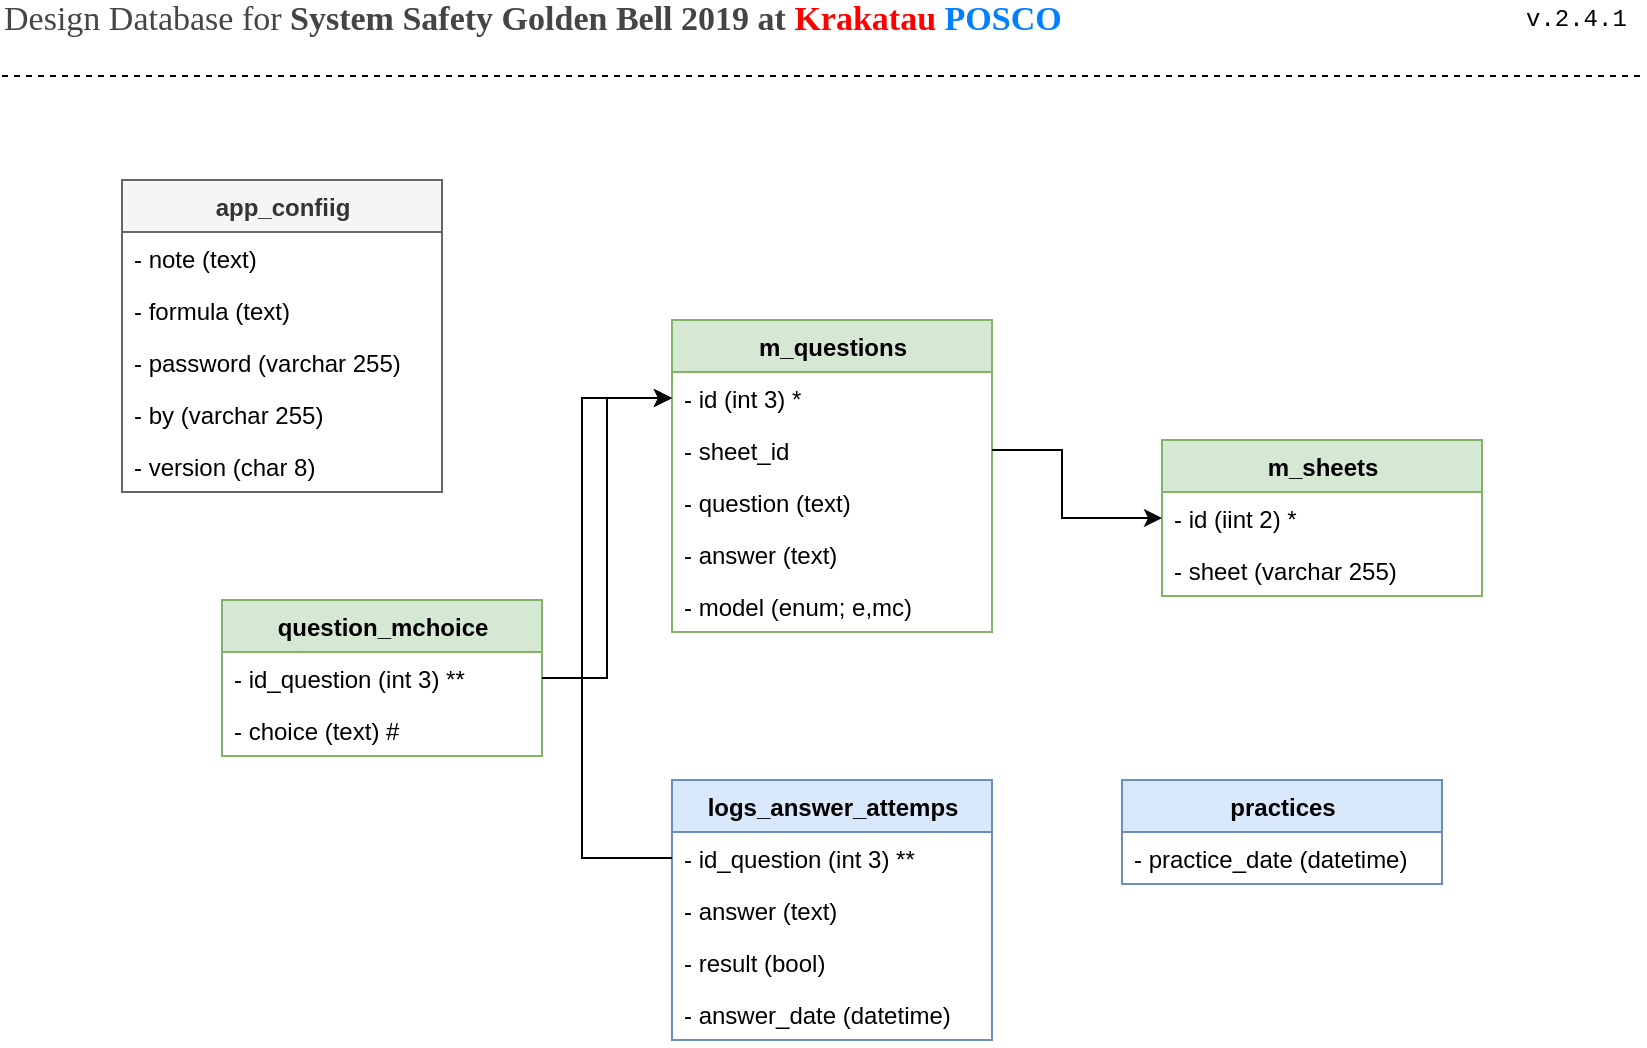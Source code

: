 <mxfile version="12.4.3" type="device" pages="1"><diagram id="CBDm-Vqj0tycI8sWJG-5" name="Page-1"><mxGraphModel dx="1108" dy="492" grid="1" gridSize="10" guides="1" tooltips="1" connect="1" arrows="1" fold="1" page="1" pageScale="1" pageWidth="850" pageHeight="1100" math="0" shadow="0"><root><mxCell id="0"/><mxCell id="1" parent="0"/><mxCell id="XuhndCOI2UbaHhxTiA3H-1" value="&lt;font color=&quot;#454545&quot;&gt;Design Database for &lt;/font&gt;&lt;b&gt;&lt;font color=&quot;#454545&quot;&gt;System Safety Golden Bell 2019 at&lt;/font&gt; &lt;font color=&quot;#ff0000&quot;&gt;Krakatau &lt;/font&gt;&lt;font color=&quot;#007fff&quot;&gt;POSCO&lt;/font&gt;&lt;/b&gt;" style="text;html=1;strokeColor=none;fillColor=none;align=left;verticalAlign=middle;whiteSpace=wrap;rounded=0;fontSize=17;fontFamily=Comic Sans MS;" parent="1" vertex="1"><mxGeometry x="9" y="20" width="690" height="20" as="geometry"/></mxCell><mxCell id="XuhndCOI2UbaHhxTiA3H-4" value="" style="endArrow=none;dashed=1;html=1;fontFamily=Comic Sans MS;fontSize=17;fontColor=#454545;" parent="1" edge="1"><mxGeometry width="50" height="50" relative="1" as="geometry"><mxPoint x="10" y="58" as="sourcePoint"/><mxPoint x="830" y="58" as="targetPoint"/></mxGeometry></mxCell><mxCell id="XuhndCOI2UbaHhxTiA3H-5" value="v.2.4.1" style="text;strokeColor=none;fillColor=none;align=left;verticalAlign=middle;rounded=0;fontSize=12;fontFamily=Courier New;whiteSpace=wrap;html=1;" parent="1" vertex="1"><mxGeometry x="770" y="20" width="61" height="20" as="geometry"/></mxCell><mxCell id="XuhndCOI2UbaHhxTiA3H-15" value="app_confiig" style="swimlane;fontStyle=1;align=center;verticalAlign=top;childLayout=stackLayout;horizontal=1;startSize=26;horizontalStack=0;resizeParent=1;resizeParentMax=0;resizeLast=0;collapsible=1;marginBottom=0;fontFamily=Helvetica;fontSize=12;fontColor=#333333;html=1;fillColor=#f5f5f5;strokeColor=#666666;" parent="1" vertex="1"><mxGeometry x="70" y="110" width="160" height="156" as="geometry"/></mxCell><mxCell id="XuhndCOI2UbaHhxTiA3H-51" value="- note (text)" style="text;strokeColor=none;fillColor=none;align=left;verticalAlign=top;spacingLeft=4;spacingRight=4;overflow=hidden;rotatable=0;points=[[0,0.5],[1,0.5]];portConstraint=eastwest;" parent="XuhndCOI2UbaHhxTiA3H-15" vertex="1"><mxGeometry y="26" width="160" height="26" as="geometry"/></mxCell><mxCell id="XQXLYx7qRj7TXBbiAePn-1" value="- formula (text)" style="text;strokeColor=none;fillColor=none;align=left;verticalAlign=top;spacingLeft=4;spacingRight=4;overflow=hidden;rotatable=0;points=[[0,0.5],[1,0.5]];portConstraint=eastwest;" vertex="1" parent="XuhndCOI2UbaHhxTiA3H-15"><mxGeometry y="52" width="160" height="26" as="geometry"/></mxCell><mxCell id="XuhndCOI2UbaHhxTiA3H-16" value="- password (varchar 255)" style="text;strokeColor=none;fillColor=none;align=left;verticalAlign=top;spacingLeft=4;spacingRight=4;overflow=hidden;rotatable=0;points=[[0,0.5],[1,0.5]];portConstraint=eastwest;" parent="XuhndCOI2UbaHhxTiA3H-15" vertex="1"><mxGeometry y="78" width="160" height="26" as="geometry"/></mxCell><mxCell id="XuhndCOI2UbaHhxTiA3H-18" value="- by (varchar 255)" style="text;strokeColor=none;fillColor=none;align=left;verticalAlign=top;spacingLeft=4;spacingRight=4;overflow=hidden;rotatable=0;points=[[0,0.5],[1,0.5]];portConstraint=eastwest;" parent="XuhndCOI2UbaHhxTiA3H-15" vertex="1"><mxGeometry y="104" width="160" height="26" as="geometry"/></mxCell><mxCell id="XuhndCOI2UbaHhxTiA3H-19" value="- version (char 8)" style="text;strokeColor=none;fillColor=none;align=left;verticalAlign=top;spacingLeft=4;spacingRight=4;overflow=hidden;rotatable=0;points=[[0,0.5],[1,0.5]];portConstraint=eastwest;" parent="XuhndCOI2UbaHhxTiA3H-15" vertex="1"><mxGeometry y="130" width="160" height="26" as="geometry"/></mxCell><mxCell id="XuhndCOI2UbaHhxTiA3H-20" value="m_questions" style="swimlane;fontStyle=1;align=center;verticalAlign=top;childLayout=stackLayout;horizontal=1;startSize=26;horizontalStack=0;resizeParent=1;resizeParentMax=0;resizeLast=0;collapsible=1;marginBottom=0;fontFamily=Helvetica;fontSize=12;html=1;fillColor=#d5e8d4;strokeColor=#82b366;" parent="1" vertex="1"><mxGeometry x="345" y="180" width="160" height="156" as="geometry"/></mxCell><mxCell id="XuhndCOI2UbaHhxTiA3H-33" value="- id (int 3) *" style="text;strokeColor=none;fillColor=none;align=left;verticalAlign=top;spacingLeft=4;spacingRight=4;overflow=hidden;rotatable=0;points=[[0,0.5],[1,0.5]];portConstraint=eastwest;" parent="XuhndCOI2UbaHhxTiA3H-20" vertex="1"><mxGeometry y="26" width="160" height="26" as="geometry"/></mxCell><mxCell id="XQXLYx7qRj7TXBbiAePn-7" value="- sheet_id" style="text;strokeColor=none;fillColor=none;align=left;verticalAlign=top;spacingLeft=4;spacingRight=4;overflow=hidden;rotatable=0;points=[[0,0.5],[1,0.5]];portConstraint=eastwest;" vertex="1" parent="XuhndCOI2UbaHhxTiA3H-20"><mxGeometry y="52" width="160" height="26" as="geometry"/></mxCell><mxCell id="XuhndCOI2UbaHhxTiA3H-21" value="- question (text)" style="text;strokeColor=none;fillColor=none;align=left;verticalAlign=top;spacingLeft=4;spacingRight=4;overflow=hidden;rotatable=0;points=[[0,0.5],[1,0.5]];portConstraint=eastwest;" parent="XuhndCOI2UbaHhxTiA3H-20" vertex="1"><mxGeometry y="78" width="160" height="26" as="geometry"/></mxCell><mxCell id="XuhndCOI2UbaHhxTiA3H-23" value="- answer (text)" style="text;strokeColor=none;fillColor=none;align=left;verticalAlign=top;spacingLeft=4;spacingRight=4;overflow=hidden;rotatable=0;points=[[0,0.5],[1,0.5]];portConstraint=eastwest;" parent="XuhndCOI2UbaHhxTiA3H-20" vertex="1"><mxGeometry y="104" width="160" height="26" as="geometry"/></mxCell><mxCell id="XuhndCOI2UbaHhxTiA3H-36" value="- model (enum; e,mc)" style="text;strokeColor=none;fillColor=none;align=left;verticalAlign=top;spacingLeft=4;spacingRight=4;overflow=hidden;rotatable=0;points=[[0,0.5],[1,0.5]];portConstraint=eastwest;" parent="XuhndCOI2UbaHhxTiA3H-20" vertex="1"><mxGeometry y="130" width="160" height="26" as="geometry"/></mxCell><mxCell id="XuhndCOI2UbaHhxTiA3H-24" value="m_sheets" style="swimlane;fontStyle=1;align=center;verticalAlign=top;childLayout=stackLayout;horizontal=1;startSize=26;horizontalStack=0;resizeParent=1;resizeParentMax=0;resizeLast=0;collapsible=1;marginBottom=0;fontFamily=Helvetica;fontSize=12;html=1;fillColor=#d5e8d4;strokeColor=#82b366;" parent="1" vertex="1"><mxGeometry x="590" y="240" width="160" height="78" as="geometry"/></mxCell><mxCell id="XuhndCOI2UbaHhxTiA3H-25" value="- id (iint 2) *" style="text;strokeColor=none;fillColor=none;align=left;verticalAlign=top;spacingLeft=4;spacingRight=4;overflow=hidden;rotatable=0;points=[[0,0.5],[1,0.5]];portConstraint=eastwest;" parent="XuhndCOI2UbaHhxTiA3H-24" vertex="1"><mxGeometry y="26" width="160" height="26" as="geometry"/></mxCell><mxCell id="XuhndCOI2UbaHhxTiA3H-26" value="- sheet (varchar 255)" style="text;strokeColor=none;fillColor=none;align=left;verticalAlign=top;spacingLeft=4;spacingRight=4;overflow=hidden;rotatable=0;points=[[0,0.5],[1,0.5]];portConstraint=eastwest;" parent="XuhndCOI2UbaHhxTiA3H-24" vertex="1"><mxGeometry y="52" width="160" height="26" as="geometry"/></mxCell><mxCell id="XuhndCOI2UbaHhxTiA3H-39" value="question_mchoice" style="swimlane;fontStyle=1;align=center;verticalAlign=top;childLayout=stackLayout;horizontal=1;startSize=26;horizontalStack=0;resizeParent=1;resizeParentMax=0;resizeLast=0;collapsible=1;marginBottom=0;fontFamily=Helvetica;fontSize=12;html=1;fillColor=#d5e8d4;strokeColor=#82b366;" parent="1" vertex="1"><mxGeometry x="120" y="320" width="160" height="78" as="geometry"/></mxCell><mxCell id="XuhndCOI2UbaHhxTiA3H-46" value="- id_question (int 3) **" style="text;strokeColor=none;fillColor=none;align=left;verticalAlign=top;spacingLeft=4;spacingRight=4;overflow=hidden;rotatable=0;points=[[0,0.5],[1,0.5]];portConstraint=eastwest;" parent="XuhndCOI2UbaHhxTiA3H-39" vertex="1"><mxGeometry y="26" width="160" height="26" as="geometry"/></mxCell><mxCell id="XuhndCOI2UbaHhxTiA3H-42" value="- choice (text) #" style="text;strokeColor=none;fillColor=none;align=left;verticalAlign=top;spacingLeft=4;spacingRight=4;overflow=hidden;rotatable=0;points=[[0,0.5],[1,0.5]];portConstraint=eastwest;" parent="XuhndCOI2UbaHhxTiA3H-39" vertex="1"><mxGeometry y="52" width="160" height="26" as="geometry"/></mxCell><mxCell id="XuhndCOI2UbaHhxTiA3H-47" value="logs_answer_attemps" style="swimlane;fontStyle=1;align=center;verticalAlign=top;childLayout=stackLayout;horizontal=1;startSize=26;horizontalStack=0;resizeParent=1;resizeParentMax=0;resizeLast=0;collapsible=1;marginBottom=0;fontFamily=Helvetica;fontSize=12;html=1;fillColor=#dae8fc;strokeColor=#6c8ebf;" parent="1" vertex="1"><mxGeometry x="345" y="410" width="160" height="130" as="geometry"/></mxCell><mxCell id="XuhndCOI2UbaHhxTiA3H-48" value="- id_question (int 3) **" style="text;strokeColor=none;fillColor=none;align=left;verticalAlign=top;spacingLeft=4;spacingRight=4;overflow=hidden;rotatable=0;points=[[0,0.5],[1,0.5]];portConstraint=eastwest;" parent="XuhndCOI2UbaHhxTiA3H-47" vertex="1"><mxGeometry y="26" width="160" height="26" as="geometry"/></mxCell><mxCell id="XuhndCOI2UbaHhxTiA3H-49" value="- answer (text)" style="text;strokeColor=none;fillColor=none;align=left;verticalAlign=top;spacingLeft=4;spacingRight=4;overflow=hidden;rotatable=0;points=[[0,0.5],[1,0.5]];portConstraint=eastwest;" parent="XuhndCOI2UbaHhxTiA3H-47" vertex="1"><mxGeometry y="52" width="160" height="26" as="geometry"/></mxCell><mxCell id="XuhndCOI2UbaHhxTiA3H-54" value="- result (bool)" style="text;strokeColor=none;fillColor=none;align=left;verticalAlign=top;spacingLeft=4;spacingRight=4;overflow=hidden;rotatable=0;points=[[0,0.5],[1,0.5]];portConstraint=eastwest;" parent="XuhndCOI2UbaHhxTiA3H-47" vertex="1"><mxGeometry y="78" width="160" height="26" as="geometry"/></mxCell><mxCell id="XuhndCOI2UbaHhxTiA3H-50" value="- answer_date (datetime)" style="text;strokeColor=none;fillColor=none;align=left;verticalAlign=top;spacingLeft=4;spacingRight=4;overflow=hidden;rotatable=0;points=[[0,0.5],[1,0.5]];portConstraint=eastwest;" parent="XuhndCOI2UbaHhxTiA3H-47" vertex="1"><mxGeometry y="104" width="160" height="26" as="geometry"/></mxCell><mxCell id="XuhndCOI2UbaHhxTiA3H-52" style="edgeStyle=orthogonalEdgeStyle;rounded=0;orthogonalLoop=1;jettySize=auto;html=1;exitX=1;exitY=0.5;exitDx=0;exitDy=0;fontFamily=Helvetica;fontSize=12;fontColor=#454545;" parent="1" source="XuhndCOI2UbaHhxTiA3H-46" target="XuhndCOI2UbaHhxTiA3H-33" edge="1"><mxGeometry relative="1" as="geometry"/></mxCell><mxCell id="XuhndCOI2UbaHhxTiA3H-53" style="edgeStyle=orthogonalEdgeStyle;rounded=0;orthogonalLoop=1;jettySize=auto;html=1;exitX=0;exitY=0.5;exitDx=0;exitDy=0;entryX=0;entryY=0.5;entryDx=0;entryDy=0;fontFamily=Helvetica;fontSize=12;fontColor=#454545;" parent="1" source="XuhndCOI2UbaHhxTiA3H-48" target="XuhndCOI2UbaHhxTiA3H-33" edge="1"><mxGeometry relative="1" as="geometry"><Array as="points"><mxPoint x="300" y="449"/><mxPoint x="300" y="219"/></Array></mxGeometry></mxCell><mxCell id="XQXLYx7qRj7TXBbiAePn-2" value="practices" style="swimlane;fontStyle=1;align=center;verticalAlign=top;childLayout=stackLayout;horizontal=1;startSize=26;horizontalStack=0;resizeParent=1;resizeParentMax=0;resizeLast=0;collapsible=1;marginBottom=0;fontFamily=Helvetica;fontSize=12;html=1;fillColor=#dae8fc;strokeColor=#6c8ebf;" vertex="1" parent="1"><mxGeometry x="570" y="410" width="160" height="52" as="geometry"/></mxCell><mxCell id="XQXLYx7qRj7TXBbiAePn-3" value="- practice_date (datetime)" style="text;strokeColor=none;fillColor=none;align=left;verticalAlign=top;spacingLeft=4;spacingRight=4;overflow=hidden;rotatable=0;points=[[0,0.5],[1,0.5]];portConstraint=eastwest;" vertex="1" parent="XQXLYx7qRj7TXBbiAePn-2"><mxGeometry y="26" width="160" height="26" as="geometry"/></mxCell><mxCell id="XQXLYx7qRj7TXBbiAePn-8" style="edgeStyle=orthogonalEdgeStyle;rounded=0;orthogonalLoop=1;jettySize=auto;html=1;exitX=1;exitY=0.5;exitDx=0;exitDy=0;entryX=0;entryY=0.5;entryDx=0;entryDy=0;" edge="1" parent="1" source="XQXLYx7qRj7TXBbiAePn-7" target="XuhndCOI2UbaHhxTiA3H-25"><mxGeometry relative="1" as="geometry"><Array as="points"><mxPoint x="540" y="245"/><mxPoint x="540" y="279"/></Array></mxGeometry></mxCell></root></mxGraphModel></diagram></mxfile>